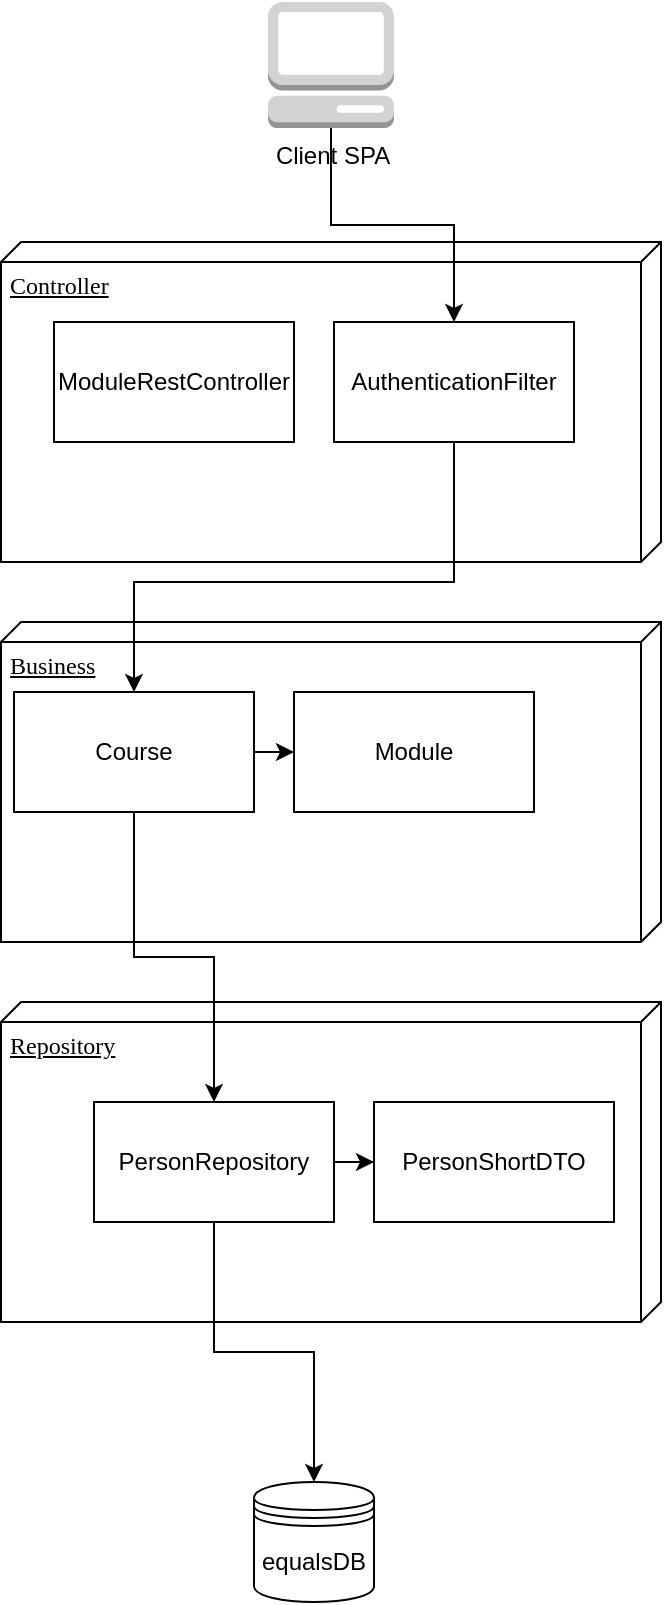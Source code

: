 <mxfile version="14.3.2" type="device"><diagram name="Page-1" id="5f0bae14-7c28-e335-631c-24af17079c00"><mxGraphModel dx="1422" dy="882" grid="1" gridSize="10" guides="1" tooltips="1" connect="1" arrows="1" fold="1" page="1" pageScale="1" pageWidth="1100" pageHeight="850" background="#ffffff" math="0" shadow="0"><root><mxCell id="0"/><mxCell id="1" parent="0"/><mxCell id="39150e848f15840c-1" value="Repository" style="verticalAlign=top;align=left;spacingTop=8;spacingLeft=2;spacingRight=12;shape=cube;size=10;direction=south;fontStyle=4;html=1;rounded=0;shadow=0;comic=0;labelBackgroundColor=none;strokeWidth=1;fontFamily=Verdana;fontSize=12" parent="1" vertex="1"><mxGeometry x="343.5" y="520" width="330" height="160" as="geometry"/></mxCell><mxCell id="QAM4k6GgTVCSi6bvChF8-2" value="equalsDB" style="shape=datastore;whiteSpace=wrap;html=1;" vertex="1" parent="1"><mxGeometry x="470" y="760" width="60" height="60" as="geometry"/></mxCell><mxCell id="QAM4k6GgTVCSi6bvChF8-3" value="Client SPA" style="outlineConnect=0;dashed=0;verticalLabelPosition=bottom;verticalAlign=top;align=center;html=1;shape=mxgraph.aws3.management_console;fillColor=#D2D3D3;gradientColor=none;" vertex="1" parent="1"><mxGeometry x="477" y="20" width="63" height="63" as="geometry"/></mxCell><mxCell id="QAM4k6GgTVCSi6bvChF8-5" value="Business" style="verticalAlign=top;align=left;spacingTop=8;spacingLeft=2;spacingRight=12;shape=cube;size=10;direction=south;fontStyle=4;html=1;rounded=0;shadow=0;comic=0;labelBackgroundColor=none;strokeWidth=1;fontFamily=Verdana;fontSize=12" vertex="1" parent="1"><mxGeometry x="343.5" y="330" width="330" height="160" as="geometry"/></mxCell><mxCell id="QAM4k6GgTVCSi6bvChF8-6" value="Controller" style="verticalAlign=top;align=left;spacingTop=8;spacingLeft=2;spacingRight=12;shape=cube;size=10;direction=south;fontStyle=4;html=1;rounded=0;shadow=0;comic=0;labelBackgroundColor=none;strokeWidth=1;fontFamily=Verdana;fontSize=12" vertex="1" parent="1"><mxGeometry x="343.5" y="140" width="330" height="160" as="geometry"/></mxCell><mxCell id="QAM4k6GgTVCSi6bvChF8-7" value="PersonShortDTO" style="rounded=0;whiteSpace=wrap;html=1;" vertex="1" parent="1"><mxGeometry x="530" y="570" width="120" height="60" as="geometry"/></mxCell><mxCell id="QAM4k6GgTVCSi6bvChF8-18" style="edgeStyle=orthogonalEdgeStyle;rounded=0;orthogonalLoop=1;jettySize=auto;html=1;exitX=1;exitY=0.5;exitDx=0;exitDy=0;" edge="1" parent="1" source="QAM4k6GgTVCSi6bvChF8-8" target="QAM4k6GgTVCSi6bvChF8-7"><mxGeometry relative="1" as="geometry"/></mxCell><mxCell id="QAM4k6GgTVCSi6bvChF8-19" style="edgeStyle=orthogonalEdgeStyle;rounded=0;orthogonalLoop=1;jettySize=auto;html=1;exitX=0.5;exitY=1;exitDx=0;exitDy=0;" edge="1" parent="1" source="QAM4k6GgTVCSi6bvChF8-8" target="QAM4k6GgTVCSi6bvChF8-2"><mxGeometry relative="1" as="geometry"/></mxCell><mxCell id="QAM4k6GgTVCSi6bvChF8-8" value="PersonRepository" style="rounded=0;whiteSpace=wrap;html=1;" vertex="1" parent="1"><mxGeometry x="390" y="570" width="120" height="60" as="geometry"/></mxCell><mxCell id="QAM4k6GgTVCSi6bvChF8-11" value="" style="edgeStyle=orthogonalEdgeStyle;rounded=0;orthogonalLoop=1;jettySize=auto;html=1;" edge="1" parent="1" source="QAM4k6GgTVCSi6bvChF8-9" target="QAM4k6GgTVCSi6bvChF8-10"><mxGeometry relative="1" as="geometry"/></mxCell><mxCell id="QAM4k6GgTVCSi6bvChF8-17" style="edgeStyle=orthogonalEdgeStyle;rounded=0;orthogonalLoop=1;jettySize=auto;html=1;exitX=0.5;exitY=1;exitDx=0;exitDy=0;" edge="1" parent="1" source="QAM4k6GgTVCSi6bvChF8-9" target="QAM4k6GgTVCSi6bvChF8-8"><mxGeometry relative="1" as="geometry"/></mxCell><mxCell id="QAM4k6GgTVCSi6bvChF8-9" value="Course&lt;span style=&quot;color: rgba(0 , 0 , 0 , 0) ; font-family: monospace ; font-size: 0px&quot;&gt;%3CmxGraphModel%3E%3Croot%3E%3CmxCell%20id%3D%220%22%2F%3E%3CmxCell%20id%3D%221%22%20parent%3D%220%22%2F%3E%3CmxCell%20id%3D%222%22%20value%3D%22PersonRepository%22%20style%3D%22rounded%3D0%3BwhiteSpace%3Dwrap%3Bhtml%3D1%3B%22%20vertex%3D%221%22%20parent%3D%221%22%3E%3CmxGeometry%20x%3D%22390%22%20y%3D%22570%22%20width%3D%22120%22%20height%3D%2260%22%20as%3D%22geometry%22%2F%3E%3C%2FmxCell%3E%3C%2Froot%3E%3C%2FmxGraphModel%3E&lt;/span&gt;" style="rounded=0;whiteSpace=wrap;html=1;" vertex="1" parent="1"><mxGeometry x="350" y="365" width="120" height="60" as="geometry"/></mxCell><mxCell id="QAM4k6GgTVCSi6bvChF8-10" value="Module" style="rounded=0;whiteSpace=wrap;html=1;" vertex="1" parent="1"><mxGeometry x="490" y="365" width="120" height="60" as="geometry"/></mxCell><mxCell id="QAM4k6GgTVCSi6bvChF8-12" value="ModuleRestController" style="rounded=0;whiteSpace=wrap;html=1;" vertex="1" parent="1"><mxGeometry x="370" y="180" width="120" height="60" as="geometry"/></mxCell><mxCell id="QAM4k6GgTVCSi6bvChF8-16" style="edgeStyle=orthogonalEdgeStyle;rounded=0;orthogonalLoop=1;jettySize=auto;html=1;exitX=0.5;exitY=1;exitDx=0;exitDy=0;entryX=0.5;entryY=0;entryDx=0;entryDy=0;" edge="1" parent="1" source="QAM4k6GgTVCSi6bvChF8-13" target="QAM4k6GgTVCSi6bvChF8-9"><mxGeometry relative="1" as="geometry"><Array as="points"><mxPoint x="570" y="310"/><mxPoint x="410" y="310"/></Array></mxGeometry></mxCell><mxCell id="QAM4k6GgTVCSi6bvChF8-13" value="AuthenticationFilter" style="rounded=0;whiteSpace=wrap;html=1;" vertex="1" parent="1"><mxGeometry x="510" y="180" width="120" height="60" as="geometry"/></mxCell><mxCell id="QAM4k6GgTVCSi6bvChF8-15" style="edgeStyle=orthogonalEdgeStyle;rounded=0;orthogonalLoop=1;jettySize=auto;html=1;exitX=0.5;exitY=1;exitDx=0;exitDy=0;exitPerimeter=0;" edge="1" parent="1" source="QAM4k6GgTVCSi6bvChF8-3" target="QAM4k6GgTVCSi6bvChF8-13"><mxGeometry relative="1" as="geometry"/></mxCell></root></mxGraphModel></diagram></mxfile>
